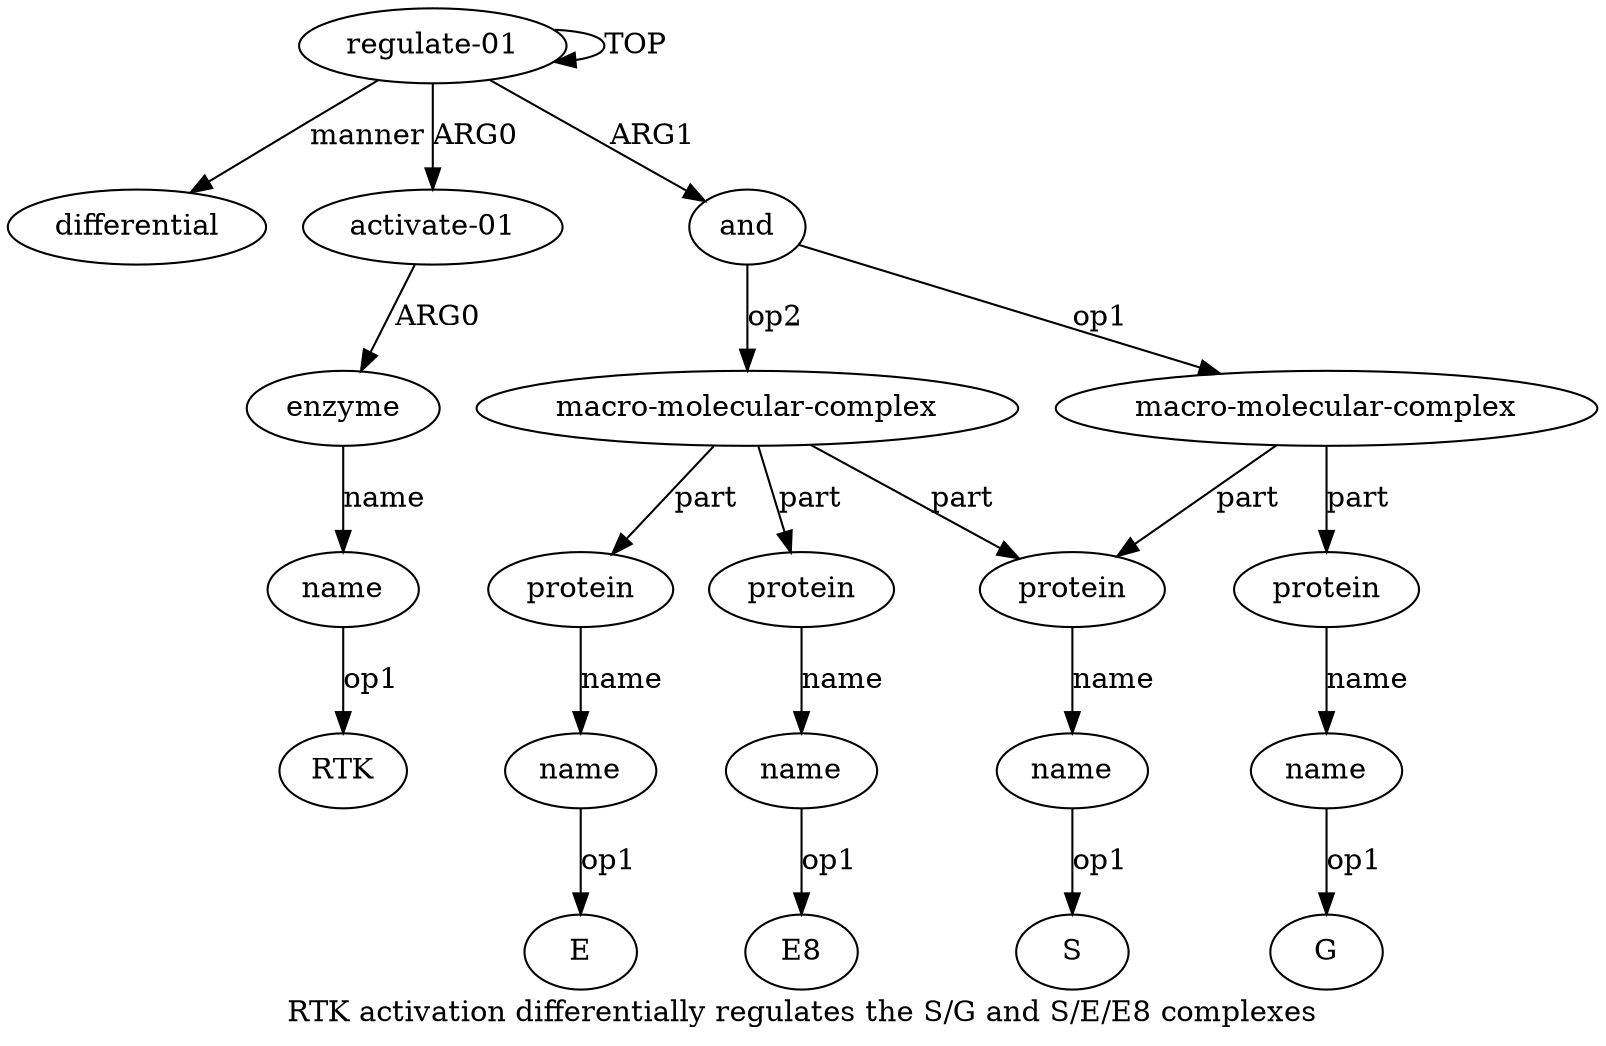 digraph  {
	graph [label="RTK activation differentially regulates the S/G and S/E/E8 complexes"];
	node [label="\N"];
	a15	 [color=black,
		gold_ind=15,
		gold_label=differential,
		label=differential,
		test_ind=15,
		test_label=differential];
	a14	 [color=black,
		gold_ind=14,
		gold_label=name,
		label=name,
		test_ind=14,
		test_label=name];
	"a14 E8"	 [color=black,
		gold_ind=-1,
		gold_label=E8,
		label=E8,
		test_ind=-1,
		test_label=E8];
	a14 -> "a14 E8" [key=0,
	color=black,
	gold_label=op1,
	label=op1,
	test_label=op1];
"a7 S" [color=black,
	gold_ind=-1,
	gold_label=S,
	label=S,
	test_ind=-1,
	test_label=S];
a11 [color=black,
	gold_ind=11,
	gold_label=protein,
	label=protein,
	test_ind=11,
	test_label=protein];
a12 [color=black,
	gold_ind=12,
	gold_label=name,
	label=name,
	test_ind=12,
	test_label=name];
a11 -> a12 [key=0,
color=black,
gold_label=name,
label=name,
test_label=name];
a10 [color=black,
gold_ind=10,
gold_label="macro-molecular-complex",
label="macro-molecular-complex",
test_ind=10,
test_label="macro-molecular-complex"];
a10 -> a11 [key=0,
color=black,
gold_label=part,
label=part,
test_label=part];
a13 [color=black,
gold_ind=13,
gold_label=protein,
label=protein,
test_ind=13,
test_label=protein];
a10 -> a13 [key=0,
color=black,
gold_label=part,
label=part,
test_label=part];
a6 [color=black,
gold_ind=6,
gold_label=protein,
label=protein,
test_ind=6,
test_label=protein];
a10 -> a6 [key=0,
color=black,
gold_label=part,
label=part,
test_label=part];
a13 -> a14 [key=0,
color=black,
gold_label=name,
label=name,
test_label=name];
"a12 E" [color=black,
gold_ind=-1,
gold_label=E,
label=E,
test_ind=-1,
test_label=E];
a12 -> "a12 E" [key=0,
color=black,
gold_label=op1,
label=op1,
test_label=op1];
"a9 G" [color=black,
gold_ind=-1,
gold_label=G,
label=G,
test_ind=-1,
test_label=G];
a1 [color=black,
gold_ind=1,
gold_label="activate-01",
label="activate-01",
test_ind=1,
test_label="activate-01"];
a2 [color=black,
gold_ind=2,
gold_label=enzyme,
label=enzyme,
test_ind=2,
test_label=enzyme];
a1 -> a2 [key=0,
color=black,
gold_label=ARG0,
label=ARG0,
test_label=ARG0];
a0 [color=black,
gold_ind=0,
gold_label="regulate-01",
label="regulate-01",
test_ind=0,
test_label="regulate-01"];
a0 -> a15 [key=0,
color=black,
gold_label=manner,
label=manner,
test_label=manner];
a0 -> a1 [key=0,
color=black,
gold_label=ARG0,
label=ARG0,
test_label=ARG0];
a0 -> a0 [key=0,
color=black,
gold_label=TOP,
label=TOP,
test_label=TOP];
a4 [color=black,
gold_ind=4,
gold_label=and,
label=and,
test_ind=4,
test_label=and];
a0 -> a4 [key=0,
color=black,
gold_label=ARG1,
label=ARG1,
test_label=ARG1];
a3 [color=black,
gold_ind=3,
gold_label=name,
label=name,
test_ind=3,
test_label=name];
"a3 RTK" [color=black,
gold_ind=-1,
gold_label=RTK,
label=RTK,
test_ind=-1,
test_label=RTK];
a3 -> "a3 RTK" [key=0,
color=black,
gold_label=op1,
label=op1,
test_label=op1];
a2 -> a3 [key=0,
color=black,
gold_label=name,
label=name,
test_label=name];
a5 [color=black,
gold_ind=5,
gold_label="macro-molecular-complex",
label="macro-molecular-complex",
test_ind=5,
test_label="macro-molecular-complex"];
a5 -> a6 [key=0,
color=black,
gold_label=part,
label=part,
test_label=part];
a8 [color=black,
gold_ind=8,
gold_label=protein,
label=protein,
test_ind=8,
test_label=protein];
a5 -> a8 [key=0,
color=black,
gold_label=part,
label=part,
test_label=part];
a4 -> a10 [key=0,
color=black,
gold_label=op2,
label=op2,
test_label=op2];
a4 -> a5 [key=0,
color=black,
gold_label=op1,
label=op1,
test_label=op1];
a7 [color=black,
gold_ind=7,
gold_label=name,
label=name,
test_ind=7,
test_label=name];
a7 -> "a7 S" [key=0,
color=black,
gold_label=op1,
label=op1,
test_label=op1];
a6 -> a7 [key=0,
color=black,
gold_label=name,
label=name,
test_label=name];
a9 [color=black,
gold_ind=9,
gold_label=name,
label=name,
test_ind=9,
test_label=name];
a9 -> "a9 G" [key=0,
color=black,
gold_label=op1,
label=op1,
test_label=op1];
a8 -> a9 [key=0,
color=black,
gold_label=name,
label=name,
test_label=name];
}
